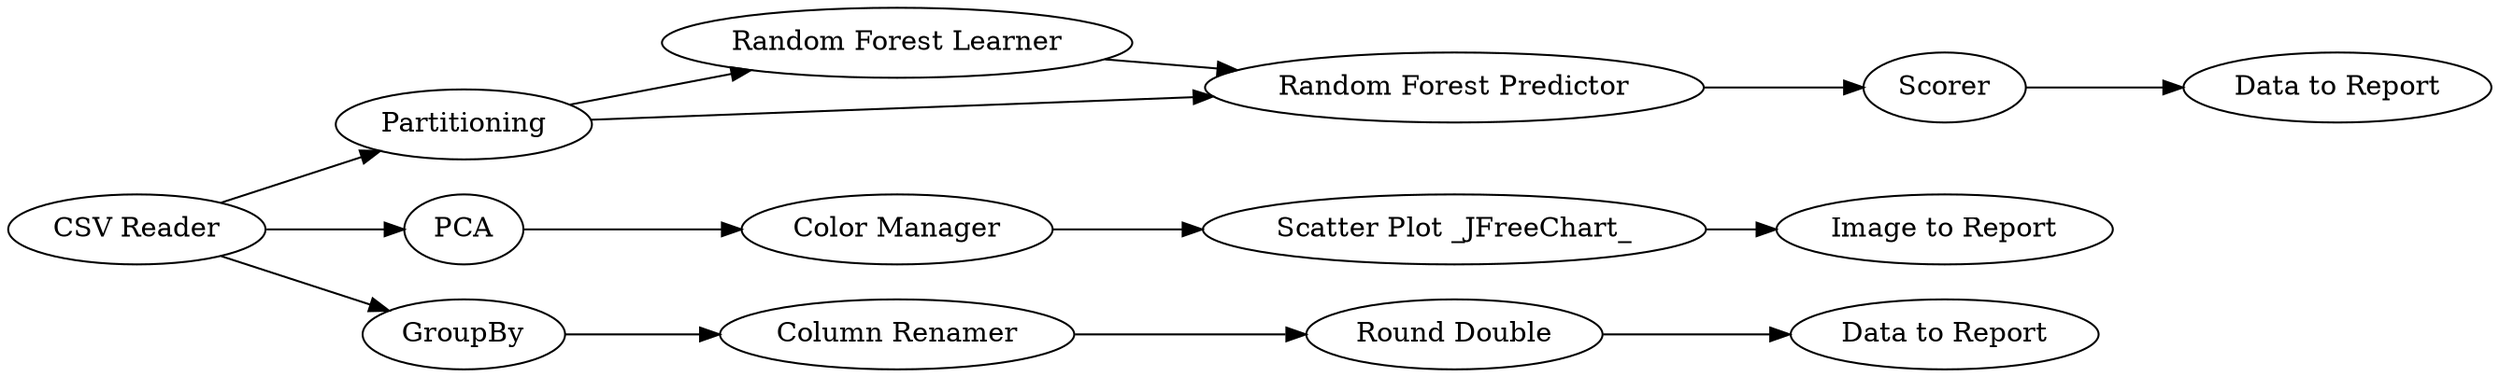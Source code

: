 digraph {
	1 [label="CSV Reader"]
	5 [label=Partitioning]
	8 [label="Random Forest Learner"]
	9 [label="Random Forest Predictor"]
	10 [label=Scorer]
	11 [label="Data to Report"]
	12 [label="Image to Report"]
	13 [label=PCA]
	15 [label="Color Manager"]
	17 [label="Scatter Plot _JFreeChart_"]
	18 [label="Data to Report"]
	19 [label=GroupBy]
	20 [label="Column Renamer"]
	21 [label="Round Double"]
	1 -> 5
	1 -> 13
	1 -> 19
	5 -> 9
	5 -> 8
	8 -> 9
	9 -> 10
	10 -> 18
	13 -> 15
	15 -> 17
	17 -> 12
	19 -> 20
	20 -> 21
	21 -> 11
	rankdir=LR
}
